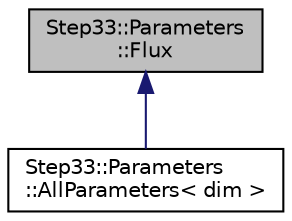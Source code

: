 digraph "Step33::Parameters::Flux"
{
 // LATEX_PDF_SIZE
  edge [fontname="Helvetica",fontsize="10",labelfontname="Helvetica",labelfontsize="10"];
  node [fontname="Helvetica",fontsize="10",shape=record];
  Node1 [label="Step33::Parameters\l::Flux",height=0.2,width=0.4,color="black", fillcolor="grey75", style="filled", fontcolor="black",tooltip=" "];
  Node1 -> Node2 [dir="back",color="midnightblue",fontsize="10",style="solid",fontname="Helvetica"];
  Node2 [label="Step33::Parameters\l::AllParameters\< dim \>",height=0.2,width=0.4,color="black", fillcolor="white", style="filled",URL="$structStep33_1_1Parameters_1_1AllParameters.html",tooltip=" "];
}
